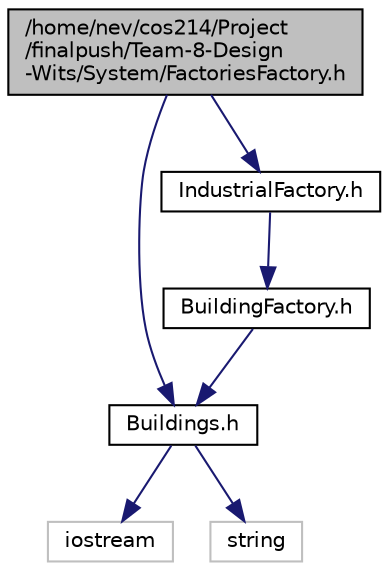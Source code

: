 digraph "/home/nev/cos214/Project/finalpush/Team-8-Design-Wits/System/FactoriesFactory.h"
{
 // LATEX_PDF_SIZE
  edge [fontname="Helvetica",fontsize="10",labelfontname="Helvetica",labelfontsize="10"];
  node [fontname="Helvetica",fontsize="10",shape=record];
  Node1 [label="/home/nev/cos214/Project\l/finalpush/Team-8-Design\l-Wits/System/FactoriesFactory.h",height=0.2,width=0.4,color="black", fillcolor="grey75", style="filled", fontcolor="black",tooltip="Defines the FactoriesFactory class interface."];
  Node1 -> Node2 [color="midnightblue",fontsize="10",style="solid"];
  Node2 [label="Buildings.h",height=0.2,width=0.4,color="black", fillcolor="white", style="filled",URL="$Buildings_8h.html",tooltip="Header file containing the Buildings abstract base class definition."];
  Node2 -> Node3 [color="midnightblue",fontsize="10",style="solid"];
  Node3 [label="iostream",height=0.2,width=0.4,color="grey75", fillcolor="white", style="filled",tooltip=" "];
  Node2 -> Node4 [color="midnightblue",fontsize="10",style="solid"];
  Node4 [label="string",height=0.2,width=0.4,color="grey75", fillcolor="white", style="filled",tooltip=" "];
  Node1 -> Node5 [color="midnightblue",fontsize="10",style="solid"];
  Node5 [label="IndustrialFactory.h",height=0.2,width=0.4,color="black", fillcolor="white", style="filled",URL="$IndustrialFactory_8h.html",tooltip="Defines the IndustrialFactory class interface."];
  Node5 -> Node6 [color="midnightblue",fontsize="10",style="solid"];
  Node6 [label="BuildingFactory.h",height=0.2,width=0.4,color="black", fillcolor="white", style="filled",URL="$BuildingFactory_8h.html",tooltip="Defines the BuildingFactory class interface."];
  Node6 -> Node2 [color="midnightblue",fontsize="10",style="solid"];
}
